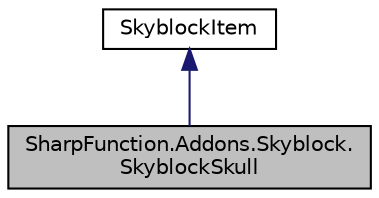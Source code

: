 digraph "SharpFunction.Addons.Skyblock.SkyblockSkull"
{
 // LATEX_PDF_SIZE
  edge [fontname="Helvetica",fontsize="10",labelfontname="Helvetica",labelfontsize="10"];
  node [fontname="Helvetica",fontsize="10",shape=record];
  Node1 [label="SharpFunction.Addons.Skyblock.\lSkyblockSkull",height=0.2,width=0.4,color="black", fillcolor="grey75", style="filled", fontcolor="black",tooltip="Represents skyblock-like skull item"];
  Node2 -> Node1 [dir="back",color="midnightblue",fontsize="10",style="solid",fontname="Helvetica"];
  Node2 [label="SkyblockItem",height=0.2,width=0.4,color="black", fillcolor="white", style="filled",URL="$class_sharp_function_1_1_addons_1_1_skyblock_1_1_skyblock_item.html",tooltip="Represents 'fake' item from Hypixel Skyblock"];
}
